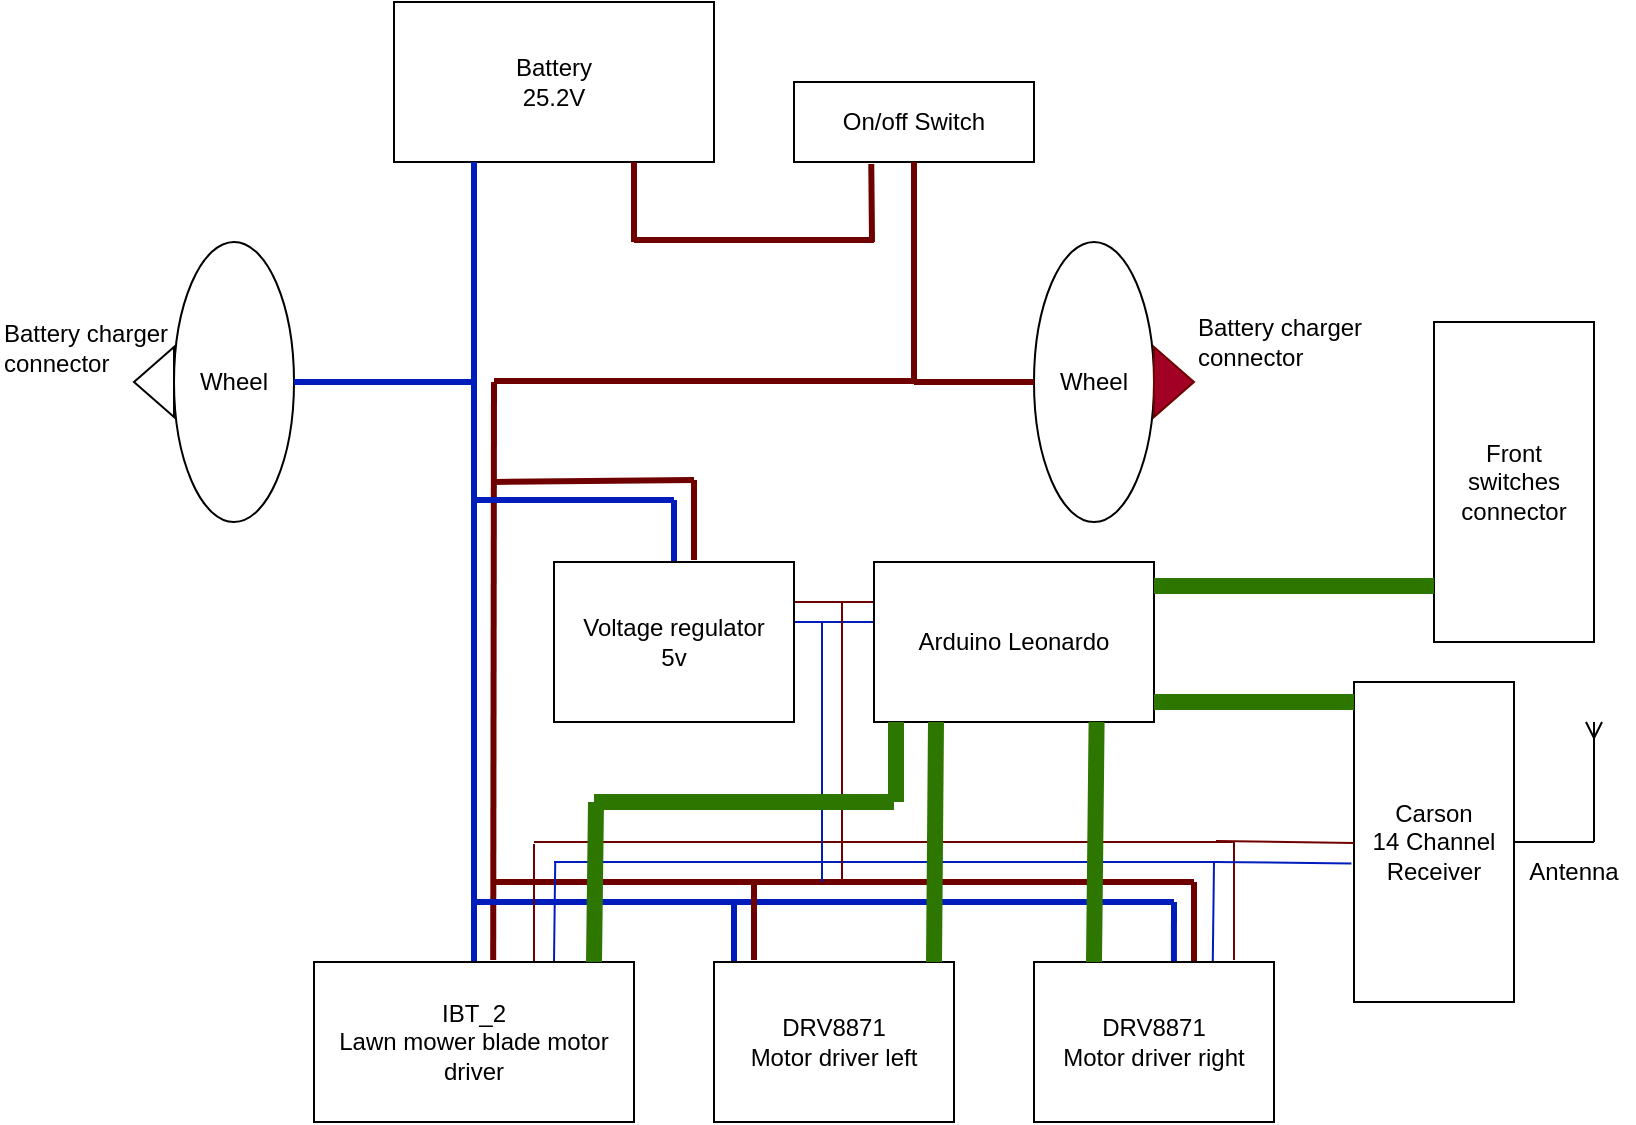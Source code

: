 <mxfile version="21.3.7" type="device">
  <diagram name="Page-1" id="x0hf_PfrwfYbK5UQEEMM">
    <mxGraphModel dx="648" dy="448" grid="1" gridSize="10" guides="1" tooltips="1" connect="1" arrows="1" fold="1" page="1" pageScale="1" pageWidth="850" pageHeight="1100" math="0" shadow="0">
      <root>
        <mxCell id="0" />
        <mxCell id="1" parent="0" />
        <mxCell id="Yu1UeEqG6iT7txKs1d1v-2" value="Battery&lt;br&gt;25.2V" style="rounded=0;whiteSpace=wrap;html=1;" vertex="1" parent="1">
          <mxGeometry x="200" y="40" width="160" height="80" as="geometry" />
        </mxCell>
        <mxCell id="Yu1UeEqG6iT7txKs1d1v-5" value="Wheel" style="ellipse;whiteSpace=wrap;html=1;" vertex="1" parent="1">
          <mxGeometry x="90" y="160" width="60" height="140" as="geometry" />
        </mxCell>
        <mxCell id="Yu1UeEqG6iT7txKs1d1v-6" value="Wheel" style="ellipse;whiteSpace=wrap;html=1;" vertex="1" parent="1">
          <mxGeometry x="520" y="160" width="60" height="140" as="geometry" />
        </mxCell>
        <mxCell id="Yu1UeEqG6iT7txKs1d1v-8" value="" style="triangle;whiteSpace=wrap;html=1;fillColor=#a20025;fontColor=#ffffff;strokeColor=#6F0000;" vertex="1" parent="1">
          <mxGeometry x="580" y="212.5" width="20" height="35" as="geometry" />
        </mxCell>
        <mxCell id="Yu1UeEqG6iT7txKs1d1v-9" value="" style="triangle;whiteSpace=wrap;html=1;rotation=-180;" vertex="1" parent="1">
          <mxGeometry x="70" y="212.5" width="20" height="35" as="geometry" />
        </mxCell>
        <mxCell id="Yu1UeEqG6iT7txKs1d1v-10" value="" style="endArrow=none;html=1;rounded=0;entryX=0.25;entryY=1;entryDx=0;entryDy=0;strokeWidth=3;fillColor=#0050ef;strokeColor=#001DBC;" edge="1" parent="1" target="Yu1UeEqG6iT7txKs1d1v-2">
          <mxGeometry width="50" height="50" relative="1" as="geometry">
            <mxPoint x="240" y="230" as="sourcePoint" />
            <mxPoint x="450" y="330" as="targetPoint" />
          </mxGeometry>
        </mxCell>
        <mxCell id="Yu1UeEqG6iT7txKs1d1v-11" value="" style="endArrow=none;html=1;rounded=0;exitX=1;exitY=0.5;exitDx=0;exitDy=0;strokeWidth=3;fillColor=#0050ef;strokeColor=#001DBC;" edge="1" parent="1" source="Yu1UeEqG6iT7txKs1d1v-5">
          <mxGeometry width="50" height="50" relative="1" as="geometry">
            <mxPoint x="400" y="380" as="sourcePoint" />
            <mxPoint x="240" y="230" as="targetPoint" />
          </mxGeometry>
        </mxCell>
        <mxCell id="Yu1UeEqG6iT7txKs1d1v-12" value="" style="endArrow=none;html=1;rounded=0;entryX=0.75;entryY=1;entryDx=0;entryDy=0;fillColor=#a20025;strokeColor=#6F0000;strokeWidth=3;" edge="1" parent="1" target="Yu1UeEqG6iT7txKs1d1v-2">
          <mxGeometry width="50" height="50" relative="1" as="geometry">
            <mxPoint x="320" y="160" as="sourcePoint" />
            <mxPoint x="330" y="130" as="targetPoint" />
          </mxGeometry>
        </mxCell>
        <mxCell id="Yu1UeEqG6iT7txKs1d1v-13" value="" style="endArrow=none;html=1;rounded=0;entryX=0;entryY=0.5;entryDx=0;entryDy=0;fillColor=#a20025;strokeColor=#6F0000;strokeWidth=3;" edge="1" parent="1" target="Yu1UeEqG6iT7txKs1d1v-6">
          <mxGeometry width="50" height="50" relative="1" as="geometry">
            <mxPoint x="460" y="230" as="sourcePoint" />
            <mxPoint x="450" y="330" as="targetPoint" />
          </mxGeometry>
        </mxCell>
        <mxCell id="Yu1UeEqG6iT7txKs1d1v-14" value="On/off Switch" style="rounded=0;whiteSpace=wrap;html=1;" vertex="1" parent="1">
          <mxGeometry x="400" y="80" width="120" height="40" as="geometry" />
        </mxCell>
        <mxCell id="Yu1UeEqG6iT7txKs1d1v-15" value="" style="endArrow=none;html=1;rounded=0;fillColor=#a20025;strokeColor=#6F0000;strokeWidth=3;" edge="1" parent="1">
          <mxGeometry width="50" height="50" relative="1" as="geometry">
            <mxPoint x="320" y="159" as="sourcePoint" />
            <mxPoint x="440" y="159" as="targetPoint" />
          </mxGeometry>
        </mxCell>
        <mxCell id="Yu1UeEqG6iT7txKs1d1v-16" value="" style="endArrow=none;html=1;rounded=0;entryX=0.322;entryY=1.025;entryDx=0;entryDy=0;entryPerimeter=0;fillColor=#a20025;strokeColor=#6F0000;strokeWidth=3;" edge="1" parent="1" target="Yu1UeEqG6iT7txKs1d1v-14">
          <mxGeometry width="50" height="50" relative="1" as="geometry">
            <mxPoint x="439" y="160" as="sourcePoint" />
            <mxPoint x="440" y="140" as="targetPoint" />
          </mxGeometry>
        </mxCell>
        <mxCell id="Yu1UeEqG6iT7txKs1d1v-17" value="" style="endArrow=none;html=1;rounded=0;fillColor=#a20025;strokeColor=#6F0000;strokeWidth=3;" edge="1" parent="1">
          <mxGeometry width="50" height="50" relative="1" as="geometry">
            <mxPoint x="460" y="230" as="sourcePoint" />
            <mxPoint x="460" y="120" as="targetPoint" />
          </mxGeometry>
        </mxCell>
        <mxCell id="Yu1UeEqG6iT7txKs1d1v-19" value="" style="endArrow=none;html=1;rounded=0;fillColor=#0050ef;strokeColor=#001DBC;strokeWidth=3;" edge="1" parent="1" source="Yu1UeEqG6iT7txKs1d1v-3">
          <mxGeometry width="50" height="50" relative="1" as="geometry">
            <mxPoint x="380" y="350" as="sourcePoint" />
            <mxPoint x="240" y="230" as="targetPoint" />
          </mxGeometry>
        </mxCell>
        <mxCell id="Yu1UeEqG6iT7txKs1d1v-20" value="" style="endArrow=none;html=1;rounded=0;exitX=0.56;exitY=-0.013;exitDx=0;exitDy=0;exitPerimeter=0;fillColor=#a20025;strokeColor=#6F0000;strokeWidth=3;" edge="1" parent="1" source="Yu1UeEqG6iT7txKs1d1v-3">
          <mxGeometry width="50" height="50" relative="1" as="geometry">
            <mxPoint x="380" y="350" as="sourcePoint" />
            <mxPoint x="250" y="230" as="targetPoint" />
          </mxGeometry>
        </mxCell>
        <mxCell id="Yu1UeEqG6iT7txKs1d1v-21" value="" style="endArrow=none;html=1;rounded=0;fillColor=#a20025;strokeColor=#6F0000;strokeWidth=3;" edge="1" parent="1">
          <mxGeometry width="50" height="50" relative="1" as="geometry">
            <mxPoint x="250" y="229.5" as="sourcePoint" />
            <mxPoint x="460" y="229.5" as="targetPoint" />
          </mxGeometry>
        </mxCell>
        <mxCell id="Yu1UeEqG6iT7txKs1d1v-25" value="" style="endArrow=none;html=1;rounded=0;fillColor=#a20025;strokeColor=#6F0000;strokeWidth=3;" edge="1" parent="1">
          <mxGeometry width="50" height="50" relative="1" as="geometry">
            <mxPoint x="250" y="480" as="sourcePoint" />
            <mxPoint x="600" y="480" as="targetPoint" />
          </mxGeometry>
        </mxCell>
        <mxCell id="Yu1UeEqG6iT7txKs1d1v-26" value="" style="endArrow=none;html=1;rounded=0;fillColor=#0050ef;strokeColor=#001DBC;strokeWidth=3;" edge="1" parent="1">
          <mxGeometry width="50" height="50" relative="1" as="geometry">
            <mxPoint x="240" y="490" as="sourcePoint" />
            <mxPoint x="590" y="490" as="targetPoint" />
          </mxGeometry>
        </mxCell>
        <mxCell id="Yu1UeEqG6iT7txKs1d1v-27" value="" style="endArrow=none;html=1;rounded=0;exitX=0.583;exitY=0.008;exitDx=0;exitDy=0;exitPerimeter=0;fillColor=#0050ef;strokeColor=#001DBC;strokeWidth=3;" edge="1" parent="1" source="Yu1UeEqG6iT7txKs1d1v-23">
          <mxGeometry width="50" height="50" relative="1" as="geometry">
            <mxPoint x="380" y="350" as="sourcePoint" />
            <mxPoint x="590" y="490" as="targetPoint" />
          </mxGeometry>
        </mxCell>
        <mxCell id="Yu1UeEqG6iT7txKs1d1v-28" value="" style="endArrow=none;html=1;rounded=0;fillColor=#a20025;strokeColor=#6F0000;strokeWidth=3;" edge="1" parent="1">
          <mxGeometry width="50" height="50" relative="1" as="geometry">
            <mxPoint x="600" y="520" as="sourcePoint" />
            <mxPoint x="600" y="480" as="targetPoint" />
          </mxGeometry>
        </mxCell>
        <mxCell id="Yu1UeEqG6iT7txKs1d1v-29" value="" style="endArrow=none;html=1;rounded=0;exitX=0.583;exitY=0.008;exitDx=0;exitDy=0;exitPerimeter=0;fillColor=#0050ef;strokeColor=#001DBC;strokeWidth=3;" edge="1" parent="1">
          <mxGeometry width="50" height="50" relative="1" as="geometry">
            <mxPoint x="370" y="520" as="sourcePoint" />
            <mxPoint x="370" y="489" as="targetPoint" />
          </mxGeometry>
        </mxCell>
        <mxCell id="Yu1UeEqG6iT7txKs1d1v-30" value="" style="endArrow=none;html=1;rounded=0;fillColor=#a20025;strokeColor=#6F0000;strokeWidth=3;" edge="1" parent="1">
          <mxGeometry width="50" height="50" relative="1" as="geometry">
            <mxPoint x="380" y="519" as="sourcePoint" />
            <mxPoint x="380" y="479" as="targetPoint" />
          </mxGeometry>
        </mxCell>
        <mxCell id="Yu1UeEqG6iT7txKs1d1v-32" value="" style="endArrow=none;html=1;rounded=0;fillColor=#a20025;strokeColor=#6F0000;strokeWidth=3;" edge="1" parent="1">
          <mxGeometry width="50" height="50" relative="1" as="geometry">
            <mxPoint x="250" y="280" as="sourcePoint" />
            <mxPoint x="350" y="279" as="targetPoint" />
          </mxGeometry>
        </mxCell>
        <mxCell id="Yu1UeEqG6iT7txKs1d1v-33" value="" style="endArrow=none;html=1;rounded=0;fillColor=#0050ef;strokeColor=#001DBC;strokeWidth=3;" edge="1" parent="1">
          <mxGeometry width="50" height="50" relative="1" as="geometry">
            <mxPoint x="240" y="289" as="sourcePoint" />
            <mxPoint x="340" y="289" as="targetPoint" />
          </mxGeometry>
        </mxCell>
        <mxCell id="Yu1UeEqG6iT7txKs1d1v-34" value="" style="endArrow=none;html=1;rounded=0;exitX=0.583;exitY=0.008;exitDx=0;exitDy=0;exitPerimeter=0;fillColor=#0050ef;strokeColor=#001DBC;strokeWidth=3;" edge="1" parent="1">
          <mxGeometry width="50" height="50" relative="1" as="geometry">
            <mxPoint x="340" y="320" as="sourcePoint" />
            <mxPoint x="340" y="289" as="targetPoint" />
          </mxGeometry>
        </mxCell>
        <mxCell id="Yu1UeEqG6iT7txKs1d1v-35" value="" style="endArrow=none;html=1;rounded=0;fillColor=#a20025;strokeColor=#6F0000;strokeWidth=3;" edge="1" parent="1">
          <mxGeometry width="50" height="50" relative="1" as="geometry">
            <mxPoint x="350" y="319" as="sourcePoint" />
            <mxPoint x="350" y="279" as="targetPoint" />
          </mxGeometry>
        </mxCell>
        <mxCell id="Yu1UeEqG6iT7txKs1d1v-36" value="" style="endArrow=none;html=1;rounded=0;fillColor=#a20025;strokeColor=#6F0000;strokeWidth=1;" edge="1" parent="1">
          <mxGeometry width="50" height="50" relative="1" as="geometry">
            <mxPoint x="400" y="340" as="sourcePoint" />
            <mxPoint x="440" y="340" as="targetPoint" />
          </mxGeometry>
        </mxCell>
        <mxCell id="Yu1UeEqG6iT7txKs1d1v-37" value="" style="endArrow=none;html=1;rounded=0;fillColor=#0050ef;strokeColor=#001DBC;strokeWidth=1;" edge="1" parent="1">
          <mxGeometry width="50" height="50" relative="1" as="geometry">
            <mxPoint x="400" y="350" as="sourcePoint" />
            <mxPoint x="441" y="350" as="targetPoint" />
          </mxGeometry>
        </mxCell>
        <mxCell id="Yu1UeEqG6iT7txKs1d1v-38" value="" style="endArrow=none;html=1;rounded=0;fillColor=#a20025;strokeColor=#6F0000;strokeWidth=1;" edge="1" parent="1">
          <mxGeometry width="50" height="50" relative="1" as="geometry">
            <mxPoint x="270" y="460" as="sourcePoint" />
            <mxPoint x="620" y="460" as="targetPoint" />
          </mxGeometry>
        </mxCell>
        <mxCell id="Yu1UeEqG6iT7txKs1d1v-39" value="" style="endArrow=none;html=1;rounded=0;fillColor=#0050ef;strokeColor=#001DBC;strokeWidth=1;" edge="1" parent="1">
          <mxGeometry width="50" height="50" relative="1" as="geometry">
            <mxPoint x="280" y="470" as="sourcePoint" />
            <mxPoint x="610" y="470" as="targetPoint" />
          </mxGeometry>
        </mxCell>
        <mxCell id="Yu1UeEqG6iT7txKs1d1v-40" value="" style="endArrow=none;html=1;rounded=0;exitX=0.583;exitY=0.008;exitDx=0;exitDy=0;exitPerimeter=0;fillColor=#0050ef;strokeColor=#001DBC;strokeWidth=1;" edge="1" parent="1">
          <mxGeometry width="50" height="50" relative="1" as="geometry">
            <mxPoint x="414" y="480" as="sourcePoint" />
            <mxPoint x="414" y="350" as="targetPoint" />
          </mxGeometry>
        </mxCell>
        <mxCell id="Yu1UeEqG6iT7txKs1d1v-41" value="" style="endArrow=none;html=1;rounded=0;fillColor=#a20025;strokeColor=#6F0000;strokeWidth=1;" edge="1" parent="1">
          <mxGeometry width="50" height="50" relative="1" as="geometry">
            <mxPoint x="424" y="479" as="sourcePoint" />
            <mxPoint x="424" y="340" as="targetPoint" />
          </mxGeometry>
        </mxCell>
        <mxCell id="Yu1UeEqG6iT7txKs1d1v-42" value="" style="endArrow=none;html=1;rounded=0;exitX=0.583;exitY=0.008;exitDx=0;exitDy=0;exitPerimeter=0;fillColor=#0050ef;strokeColor=#001DBC;strokeWidth=1;" edge="1" parent="1">
          <mxGeometry width="50" height="50" relative="1" as="geometry">
            <mxPoint x="609.39" y="520" as="sourcePoint" />
            <mxPoint x="610" y="470" as="targetPoint" />
          </mxGeometry>
        </mxCell>
        <mxCell id="Yu1UeEqG6iT7txKs1d1v-43" value="" style="endArrow=none;html=1;rounded=0;fillColor=#a20025;strokeColor=#6F0000;strokeWidth=1;" edge="1" parent="1">
          <mxGeometry width="50" height="50" relative="1" as="geometry">
            <mxPoint x="620" y="519" as="sourcePoint" />
            <mxPoint x="620" y="460" as="targetPoint" />
          </mxGeometry>
        </mxCell>
        <mxCell id="Yu1UeEqG6iT7txKs1d1v-44" value="" style="endArrow=none;html=1;rounded=0;exitX=0.583;exitY=0.008;exitDx=0;exitDy=0;exitPerimeter=0;fillColor=#0050ef;strokeColor=#001DBC;strokeWidth=1;" edge="1" parent="1">
          <mxGeometry width="50" height="50" relative="1" as="geometry">
            <mxPoint x="280" y="520" as="sourcePoint" />
            <mxPoint x="280.61" y="470" as="targetPoint" />
          </mxGeometry>
        </mxCell>
        <mxCell id="Yu1UeEqG6iT7txKs1d1v-45" value="" style="endArrow=none;html=1;rounded=0;fillColor=#a20025;strokeColor=#6F0000;strokeWidth=1;" edge="1" parent="1">
          <mxGeometry width="50" height="50" relative="1" as="geometry">
            <mxPoint x="270" y="520" as="sourcePoint" />
            <mxPoint x="270" y="461" as="targetPoint" />
          </mxGeometry>
        </mxCell>
        <mxCell id="Yu1UeEqG6iT7txKs1d1v-3" value="IBT_2&lt;br&gt;Lawn mower blade motor driver" style="rounded=0;whiteSpace=wrap;html=1;" vertex="1" parent="1">
          <mxGeometry x="160" y="520" width="160" height="80" as="geometry" />
        </mxCell>
        <mxCell id="Yu1UeEqG6iT7txKs1d1v-22" value="DRV8871&lt;br&gt;Motor driver left" style="rounded=0;whiteSpace=wrap;html=1;" vertex="1" parent="1">
          <mxGeometry x="360" y="520" width="120" height="80" as="geometry" />
        </mxCell>
        <mxCell id="Yu1UeEqG6iT7txKs1d1v-23" value="DRV8871&lt;br&gt;Motor driver right" style="rounded=0;whiteSpace=wrap;html=1;" vertex="1" parent="1">
          <mxGeometry x="520" y="520" width="120" height="80" as="geometry" />
        </mxCell>
        <mxCell id="Yu1UeEqG6iT7txKs1d1v-24" value="Voltage regulator&lt;br&gt;5v" style="rounded=0;whiteSpace=wrap;html=1;" vertex="1" parent="1">
          <mxGeometry x="280" y="320" width="120" height="80" as="geometry" />
        </mxCell>
        <mxCell id="Yu1UeEqG6iT7txKs1d1v-31" value="Arduino Leonardo" style="rounded=0;whiteSpace=wrap;html=1;" vertex="1" parent="1">
          <mxGeometry x="440" y="320" width="140" height="80" as="geometry" />
        </mxCell>
        <mxCell id="Yu1UeEqG6iT7txKs1d1v-47" value="Front&lt;br&gt;switches&lt;br&gt;connector" style="rounded=0;whiteSpace=wrap;html=1;" vertex="1" parent="1">
          <mxGeometry x="720" y="200" width="80" height="160" as="geometry" />
        </mxCell>
        <mxCell id="Yu1UeEqG6iT7txKs1d1v-48" value="" style="endArrow=none;html=1;rounded=0;entryX=0;entryY=0.5;entryDx=0;entryDy=0;exitX=1;exitY=0.5;exitDx=0;exitDy=0;fillColor=#60a917;strokeColor=#2D7600;strokeWidth=8;" edge="1" parent="1">
          <mxGeometry width="50" height="50" relative="1" as="geometry">
            <mxPoint x="580" y="332" as="sourcePoint" />
            <mxPoint x="720" y="332" as="targetPoint" />
          </mxGeometry>
        </mxCell>
        <mxCell id="Yu1UeEqG6iT7txKs1d1v-50" value="" style="endArrow=none;html=1;rounded=0;exitX=0.25;exitY=0;exitDx=0;exitDy=0;fillColor=#60a917;strokeColor=#2D7600;strokeWidth=8;entryX=0.795;entryY=0.999;entryDx=0;entryDy=0;entryPerimeter=0;" edge="1" parent="1" source="Yu1UeEqG6iT7txKs1d1v-23" target="Yu1UeEqG6iT7txKs1d1v-31">
          <mxGeometry width="50" height="50" relative="1" as="geometry">
            <mxPoint x="550" y="530" as="sourcePoint" />
            <mxPoint x="550" y="440" as="targetPoint" />
          </mxGeometry>
        </mxCell>
        <mxCell id="Yu1UeEqG6iT7txKs1d1v-51" value="" style="endArrow=none;html=1;rounded=0;exitX=0.25;exitY=0;exitDx=0;exitDy=0;fillColor=#60a917;strokeColor=#2D7600;strokeWidth=8;entryX=0.795;entryY=0.999;entryDx=0;entryDy=0;entryPerimeter=0;" edge="1" parent="1">
          <mxGeometry width="50" height="50" relative="1" as="geometry">
            <mxPoint x="470" y="520" as="sourcePoint" />
            <mxPoint x="471" y="400" as="targetPoint" />
          </mxGeometry>
        </mxCell>
        <mxCell id="Yu1UeEqG6iT7txKs1d1v-52" value="" style="endArrow=none;html=1;rounded=0;exitX=0.25;exitY=0;exitDx=0;exitDy=0;fillColor=#60a917;strokeColor=#2D7600;strokeWidth=8;" edge="1" parent="1">
          <mxGeometry width="50" height="50" relative="1" as="geometry">
            <mxPoint x="300" y="520" as="sourcePoint" />
            <mxPoint x="301" y="440" as="targetPoint" />
          </mxGeometry>
        </mxCell>
        <mxCell id="Yu1UeEqG6iT7txKs1d1v-53" value="" style="endArrow=none;html=1;rounded=0;fillColor=#60a917;strokeColor=#2D7600;strokeWidth=8;" edge="1" parent="1">
          <mxGeometry width="50" height="50" relative="1" as="geometry">
            <mxPoint x="451" y="440" as="sourcePoint" />
            <mxPoint x="451" y="400" as="targetPoint" />
          </mxGeometry>
        </mxCell>
        <mxCell id="Yu1UeEqG6iT7txKs1d1v-54" value="" style="endArrow=none;html=1;rounded=0;fillColor=#60a917;strokeColor=#2D7600;strokeWidth=8;" edge="1" parent="1">
          <mxGeometry width="50" height="50" relative="1" as="geometry">
            <mxPoint x="450" y="440" as="sourcePoint" />
            <mxPoint x="300" y="440" as="targetPoint" />
          </mxGeometry>
        </mxCell>
        <mxCell id="Yu1UeEqG6iT7txKs1d1v-55" value="Battery charger &lt;br&gt;connector" style="text;html=1;align=left;verticalAlign=middle;resizable=0;points=[];autosize=1;strokeColor=none;fillColor=none;" vertex="1" parent="1">
          <mxGeometry x="600" y="190" width="110" height="40" as="geometry" />
        </mxCell>
        <mxCell id="Yu1UeEqG6iT7txKs1d1v-56" value="Battery charger &lt;br&gt;connector" style="text;html=1;align=left;verticalAlign=middle;resizable=0;points=[];autosize=1;strokeColor=none;fillColor=none;" vertex="1" parent="1">
          <mxGeometry x="3" y="193" width="110" height="40" as="geometry" />
        </mxCell>
        <mxCell id="Yu1UeEqG6iT7txKs1d1v-57" value="Carson&lt;br&gt;14 Channel&lt;br&gt;Receiver" style="rounded=0;whiteSpace=wrap;html=1;" vertex="1" parent="1">
          <mxGeometry x="680" y="380" width="80" height="160" as="geometry" />
        </mxCell>
        <mxCell id="Yu1UeEqG6iT7txKs1d1v-58" value="" style="endArrow=none;html=1;rounded=0;exitX=1;exitY=0.5;exitDx=0;exitDy=0;fillColor=#60a917;strokeColor=#2D7600;strokeWidth=8;" edge="1" parent="1">
          <mxGeometry width="50" height="50" relative="1" as="geometry">
            <mxPoint x="580" y="390" as="sourcePoint" />
            <mxPoint x="680" y="390" as="targetPoint" />
          </mxGeometry>
        </mxCell>
        <mxCell id="Yu1UeEqG6iT7txKs1d1v-59" value="" style="endArrow=none;html=1;rounded=0;entryX=-0.016;entryY=0.567;entryDx=0;entryDy=0;entryPerimeter=0;fillColor=#0050ef;strokeColor=#001DBC;" edge="1" parent="1" target="Yu1UeEqG6iT7txKs1d1v-57">
          <mxGeometry width="50" height="50" relative="1" as="geometry">
            <mxPoint x="610" y="470" as="sourcePoint" />
            <mxPoint x="680" y="410" as="targetPoint" />
          </mxGeometry>
        </mxCell>
        <mxCell id="Yu1UeEqG6iT7txKs1d1v-60" value="" style="endArrow=none;html=1;rounded=0;entryX=-0.016;entryY=0.567;entryDx=0;entryDy=0;entryPerimeter=0;fillColor=#a20025;strokeColor=#6F0000;" edge="1" parent="1">
          <mxGeometry width="50" height="50" relative="1" as="geometry">
            <mxPoint x="611" y="459.5" as="sourcePoint" />
            <mxPoint x="680" y="460.5" as="targetPoint" />
          </mxGeometry>
        </mxCell>
        <mxCell id="Yu1UeEqG6iT7txKs1d1v-61" value="" style="endArrow=ERmany;html=1;rounded=0;endFill=0;" edge="1" parent="1">
          <mxGeometry width="50" height="50" relative="1" as="geometry">
            <mxPoint x="800" y="460" as="sourcePoint" />
            <mxPoint x="800" y="400" as="targetPoint" />
          </mxGeometry>
        </mxCell>
        <mxCell id="Yu1UeEqG6iT7txKs1d1v-62" value="" style="endArrow=none;html=1;rounded=0;exitX=1;exitY=0.5;exitDx=0;exitDy=0;" edge="1" parent="1" source="Yu1UeEqG6iT7txKs1d1v-57">
          <mxGeometry width="50" height="50" relative="1" as="geometry">
            <mxPoint x="770" y="520" as="sourcePoint" />
            <mxPoint x="800" y="460" as="targetPoint" />
          </mxGeometry>
        </mxCell>
        <mxCell id="Yu1UeEqG6iT7txKs1d1v-63" value="Antenna" style="text;html=1;strokeColor=none;fillColor=none;align=center;verticalAlign=middle;whiteSpace=wrap;rounded=0;" vertex="1" parent="1">
          <mxGeometry x="760" y="460" width="60" height="30" as="geometry" />
        </mxCell>
      </root>
    </mxGraphModel>
  </diagram>
</mxfile>
